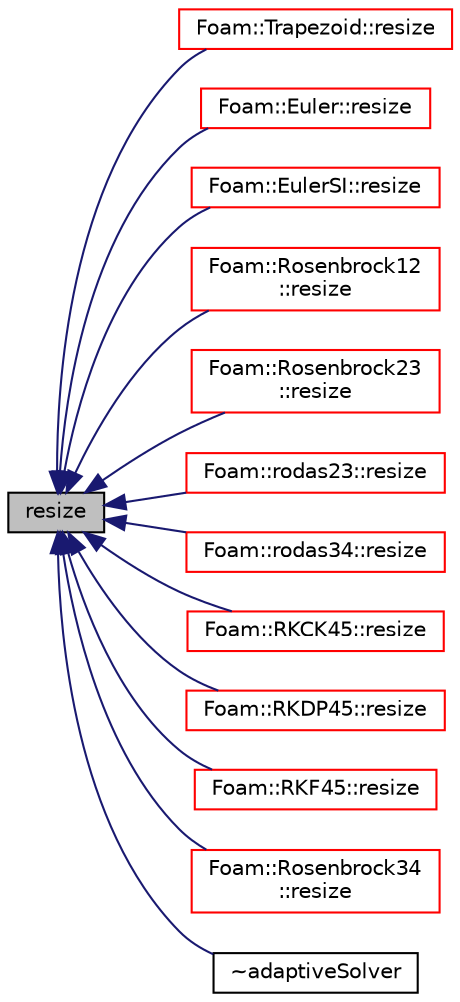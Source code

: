 digraph "resize"
{
  bgcolor="transparent";
  edge [fontname="Helvetica",fontsize="10",labelfontname="Helvetica",labelfontsize="10"];
  node [fontname="Helvetica",fontsize="10",shape=record];
  rankdir="LR";
  Node15 [label="resize",height=0.2,width=0.4,color="black", fillcolor="grey75", style="filled", fontcolor="black"];
  Node15 -> Node16 [dir="back",color="midnightblue",fontsize="10",style="solid",fontname="Helvetica"];
  Node16 [label="Foam::Trapezoid::resize",height=0.2,width=0.4,color="red",URL="$a26737.html#a6f8c40b3cee982c73152b661f079e3c4",tooltip="Resize the ODE solver. "];
  Node15 -> Node18 [dir="back",color="midnightblue",fontsize="10",style="solid",fontname="Helvetica"];
  Node18 [label="Foam::Euler::resize",height=0.2,width=0.4,color="red",URL="$a24969.html#a6f8c40b3cee982c73152b661f079e3c4",tooltip="Resize the ODE solver. "];
  Node15 -> Node20 [dir="back",color="midnightblue",fontsize="10",style="solid",fontname="Helvetica"];
  Node20 [label="Foam::EulerSI::resize",height=0.2,width=0.4,color="red",URL="$a26685.html#a6f8c40b3cee982c73152b661f079e3c4",tooltip="Resize the ODE solver. "];
  Node15 -> Node22 [dir="back",color="midnightblue",fontsize="10",style="solid",fontname="Helvetica"];
  Node22 [label="Foam::Rosenbrock12\l::resize",height=0.2,width=0.4,color="red",URL="$a26717.html#a6f8c40b3cee982c73152b661f079e3c4",tooltip="Resize the ODE solver. "];
  Node15 -> Node24 [dir="back",color="midnightblue",fontsize="10",style="solid",fontname="Helvetica"];
  Node24 [label="Foam::Rosenbrock23\l::resize",height=0.2,width=0.4,color="red",URL="$a26721.html#a6f8c40b3cee982c73152b661f079e3c4",tooltip="Resize the ODE solver. "];
  Node15 -> Node26 [dir="back",color="midnightblue",fontsize="10",style="solid",fontname="Helvetica"];
  Node26 [label="Foam::rodas23::resize",height=0.2,width=0.4,color="red",URL="$a26709.html#a6f8c40b3cee982c73152b661f079e3c4",tooltip="Resize the ODE solver. "];
  Node15 -> Node28 [dir="back",color="midnightblue",fontsize="10",style="solid",fontname="Helvetica"];
  Node28 [label="Foam::rodas34::resize",height=0.2,width=0.4,color="red",URL="$a26713.html#a6f8c40b3cee982c73152b661f079e3c4",tooltip="Resize the ODE solver. "];
  Node15 -> Node30 [dir="back",color="midnightblue",fontsize="10",style="solid",fontname="Helvetica"];
  Node30 [label="Foam::RKCK45::resize",height=0.2,width=0.4,color="red",URL="$a26697.html#a6f8c40b3cee982c73152b661f079e3c4",tooltip="Resize the ODE solver. "];
  Node15 -> Node32 [dir="back",color="midnightblue",fontsize="10",style="solid",fontname="Helvetica"];
  Node32 [label="Foam::RKDP45::resize",height=0.2,width=0.4,color="red",URL="$a26701.html#a6f8c40b3cee982c73152b661f079e3c4",tooltip="Resize the ODE solver. "];
  Node15 -> Node34 [dir="back",color="midnightblue",fontsize="10",style="solid",fontname="Helvetica"];
  Node34 [label="Foam::RKF45::resize",height=0.2,width=0.4,color="red",URL="$a26705.html#a6f8c40b3cee982c73152b661f079e3c4",tooltip="Resize the ODE solver. "];
  Node15 -> Node36 [dir="back",color="midnightblue",fontsize="10",style="solid",fontname="Helvetica"];
  Node36 [label="Foam::Rosenbrock34\l::resize",height=0.2,width=0.4,color="red",URL="$a26725.html#a6f8c40b3cee982c73152b661f079e3c4",tooltip="Resize the ODE solver. "];
  Node15 -> Node38 [dir="back",color="midnightblue",fontsize="10",style="solid",fontname="Helvetica"];
  Node38 [label="~adaptiveSolver",height=0.2,width=0.4,color="black",URL="$a26681.html#a62b1b8716c3f74147d38f60ebc4e7ff7",tooltip="Destructor. "];
}
